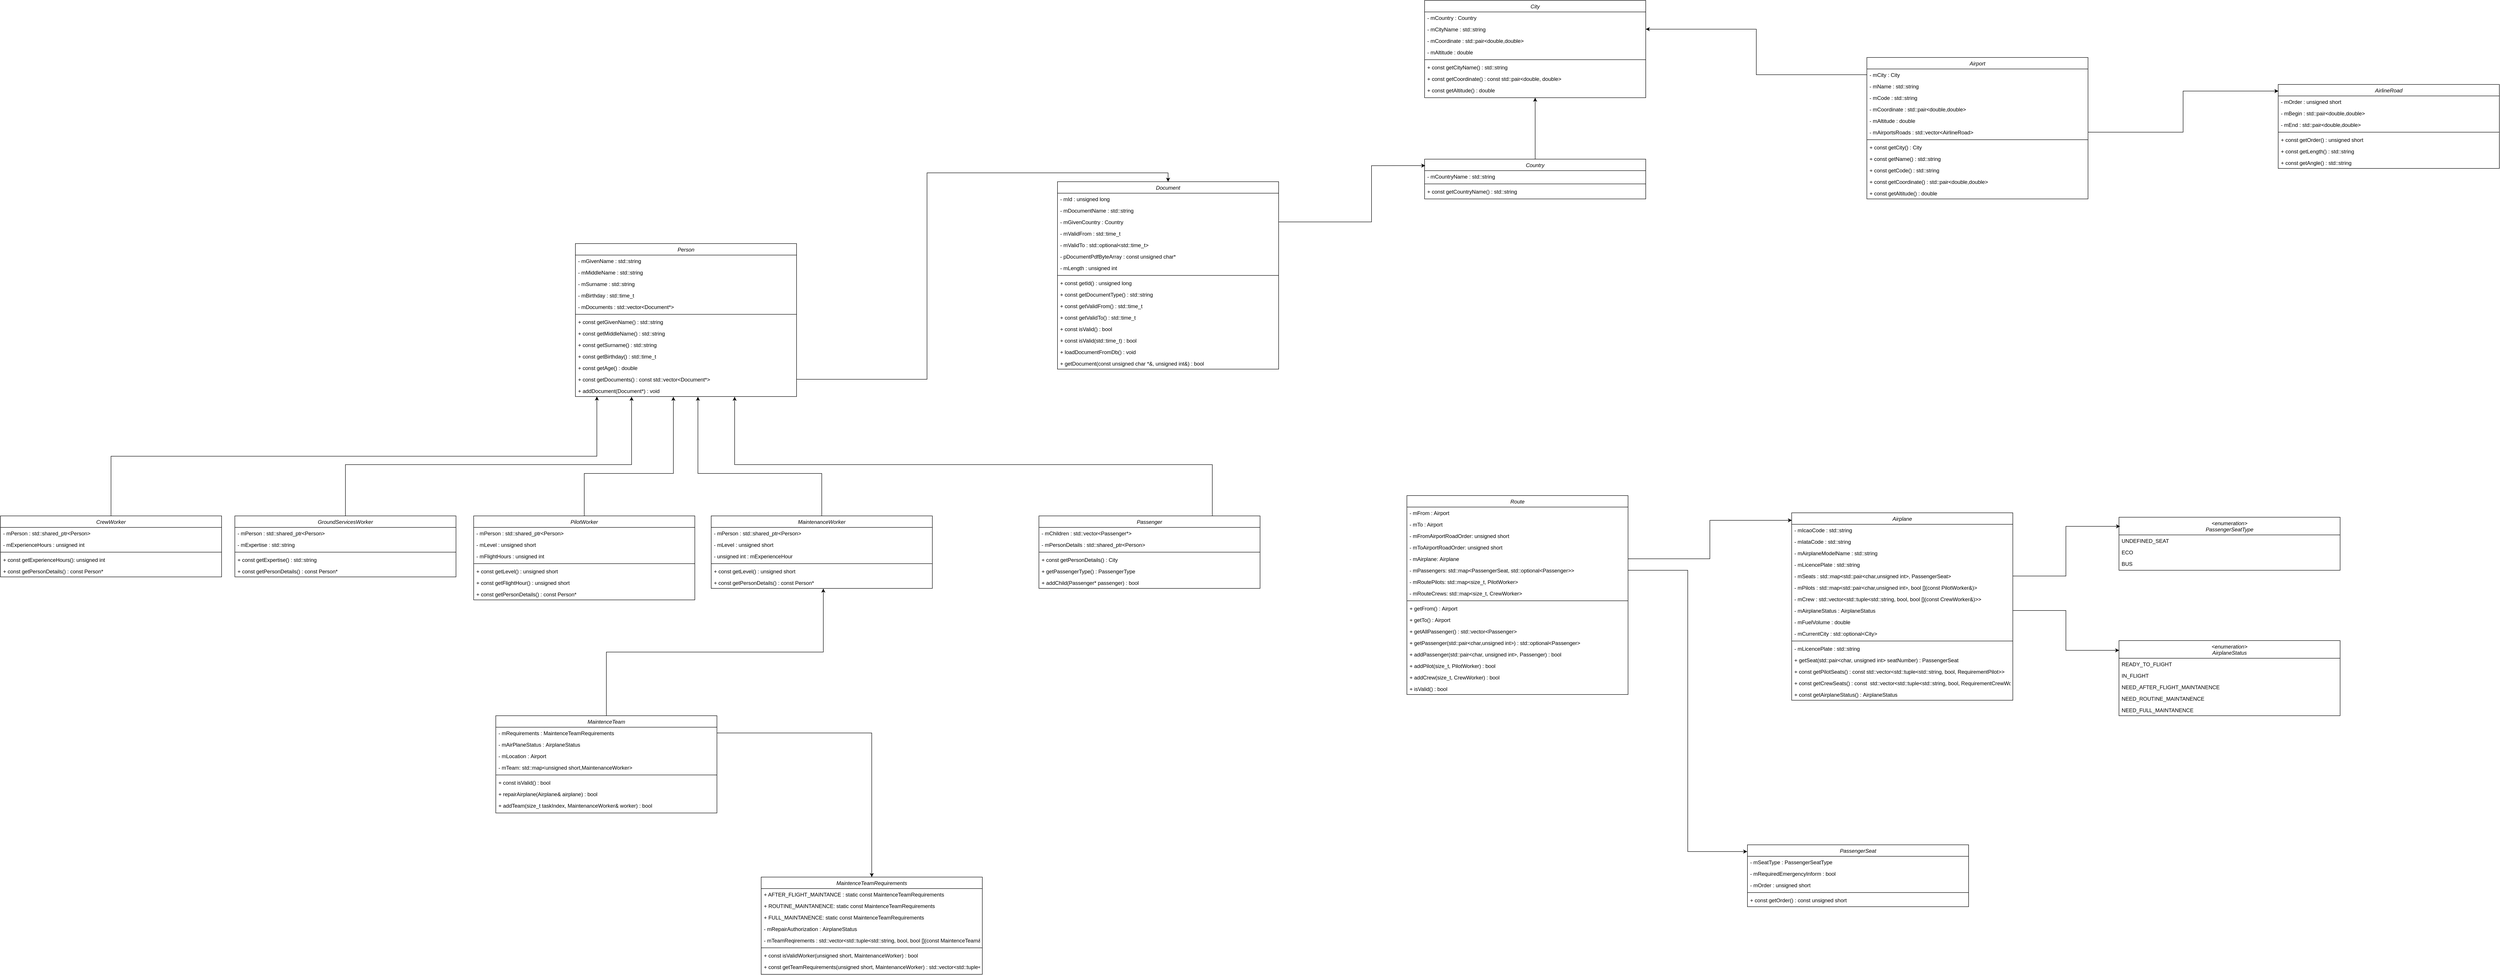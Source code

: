 <mxfile version="21.6.9" type="device">
  <diagram id="C5RBs43oDa-KdzZeNtuy" name="Page-1">
    <mxGraphModel dx="5436" dy="2538" grid="1" gridSize="10" guides="1" tooltips="1" connect="1" arrows="1" fold="1" page="1" pageScale="1" pageWidth="827" pageHeight="1169" math="0" shadow="0">
      <root>
        <mxCell id="WIyWlLk6GJQsqaUBKTNV-0" />
        <mxCell id="WIyWlLk6GJQsqaUBKTNV-1" parent="WIyWlLk6GJQsqaUBKTNV-0" />
        <mxCell id="Cyv1DPju3obVMaO8v18J-0" value="Airport" style="swimlane;fontStyle=2;align=center;verticalAlign=top;childLayout=stackLayout;horizontal=1;startSize=26;horizontalStack=0;resizeParent=1;resizeLast=0;collapsible=1;marginBottom=0;rounded=0;shadow=0;strokeWidth=1;" vertex="1" parent="WIyWlLk6GJQsqaUBKTNV-1">
          <mxGeometry x="3440" y="849" width="500" height="320" as="geometry">
            <mxRectangle x="270" y="700" width="160" height="26" as="alternateBounds" />
          </mxGeometry>
        </mxCell>
        <mxCell id="Cyv1DPju3obVMaO8v18J-1" value="- mCity : City" style="text;align=left;verticalAlign=top;spacingLeft=4;spacingRight=4;overflow=hidden;rotatable=0;points=[[0,0.5],[1,0.5]];portConstraint=eastwest;" vertex="1" parent="Cyv1DPju3obVMaO8v18J-0">
          <mxGeometry y="26" width="500" height="26" as="geometry" />
        </mxCell>
        <mxCell id="Cyv1DPju3obVMaO8v18J-2" value="- mName : std::string" style="text;align=left;verticalAlign=top;spacingLeft=4;spacingRight=4;overflow=hidden;rotatable=0;points=[[0,0.5],[1,0.5]];portConstraint=eastwest;rounded=0;shadow=0;html=0;" vertex="1" parent="Cyv1DPju3obVMaO8v18J-0">
          <mxGeometry y="52" width="500" height="26" as="geometry" />
        </mxCell>
        <mxCell id="Cyv1DPju3obVMaO8v18J-3" value="- mCode : std::string" style="text;align=left;verticalAlign=top;spacingLeft=4;spacingRight=4;overflow=hidden;rotatable=0;points=[[0,0.5],[1,0.5]];portConstraint=eastwest;rounded=0;shadow=0;html=0;" vertex="1" parent="Cyv1DPju3obVMaO8v18J-0">
          <mxGeometry y="78" width="500" height="26" as="geometry" />
        </mxCell>
        <mxCell id="Cyv1DPju3obVMaO8v18J-8" value="- mCoordinate : std::pair&lt;double,double&gt;" style="text;align=left;verticalAlign=top;spacingLeft=4;spacingRight=4;overflow=hidden;rotatable=0;points=[[0,0.5],[1,0.5]];portConstraint=eastwest;rounded=0;shadow=0;html=0;" vertex="1" parent="Cyv1DPju3obVMaO8v18J-0">
          <mxGeometry y="104" width="500" height="26" as="geometry" />
        </mxCell>
        <mxCell id="Cyv1DPju3obVMaO8v18J-9" value="- mAltitude : double" style="text;align=left;verticalAlign=top;spacingLeft=4;spacingRight=4;overflow=hidden;rotatable=0;points=[[0,0.5],[1,0.5]];portConstraint=eastwest;rounded=0;shadow=0;html=0;" vertex="1" parent="Cyv1DPju3obVMaO8v18J-0">
          <mxGeometry y="130" width="500" height="26" as="geometry" />
        </mxCell>
        <mxCell id="Cyv1DPju3obVMaO8v18J-10" value="- mAirportsRoads : std::vector&lt;AirlineRoad&gt;" style="text;align=left;verticalAlign=top;spacingLeft=4;spacingRight=4;overflow=hidden;rotatable=0;points=[[0,0.5],[1,0.5]];portConstraint=eastwest;rounded=0;shadow=0;html=0;" vertex="1" parent="Cyv1DPju3obVMaO8v18J-0">
          <mxGeometry y="156" width="500" height="26" as="geometry" />
        </mxCell>
        <mxCell id="Cyv1DPju3obVMaO8v18J-4" value="" style="line;html=1;strokeWidth=1;align=left;verticalAlign=middle;spacingTop=-1;spacingLeft=3;spacingRight=3;rotatable=0;labelPosition=right;points=[];portConstraint=eastwest;" vertex="1" parent="Cyv1DPju3obVMaO8v18J-0">
          <mxGeometry y="182" width="500" height="8" as="geometry" />
        </mxCell>
        <mxCell id="Cyv1DPju3obVMaO8v18J-5" value="+ const getCity() : City" style="text;align=left;verticalAlign=top;spacingLeft=4;spacingRight=4;overflow=hidden;rotatable=0;points=[[0,0.5],[1,0.5]];portConstraint=eastwest;" vertex="1" parent="Cyv1DPju3obVMaO8v18J-0">
          <mxGeometry y="190" width="500" height="26" as="geometry" />
        </mxCell>
        <mxCell id="Cyv1DPju3obVMaO8v18J-11" value="+ const getName() : std::string" style="text;align=left;verticalAlign=top;spacingLeft=4;spacingRight=4;overflow=hidden;rotatable=0;points=[[0,0.5],[1,0.5]];portConstraint=eastwest;" vertex="1" parent="Cyv1DPju3obVMaO8v18J-0">
          <mxGeometry y="216" width="500" height="26" as="geometry" />
        </mxCell>
        <mxCell id="Cyv1DPju3obVMaO8v18J-12" value="+ const getCode() : std::string" style="text;align=left;verticalAlign=top;spacingLeft=4;spacingRight=4;overflow=hidden;rotatable=0;points=[[0,0.5],[1,0.5]];portConstraint=eastwest;" vertex="1" parent="Cyv1DPju3obVMaO8v18J-0">
          <mxGeometry y="242" width="500" height="26" as="geometry" />
        </mxCell>
        <mxCell id="Cyv1DPju3obVMaO8v18J-13" value="+ const getCoordinate() : std::pair&lt;double,double&gt;" style="text;align=left;verticalAlign=top;spacingLeft=4;spacingRight=4;overflow=hidden;rotatable=0;points=[[0,0.5],[1,0.5]];portConstraint=eastwest;" vertex="1" parent="Cyv1DPju3obVMaO8v18J-0">
          <mxGeometry y="268" width="500" height="26" as="geometry" />
        </mxCell>
        <mxCell id="Cyv1DPju3obVMaO8v18J-14" value="+ const getAltitude() : double " style="text;align=left;verticalAlign=top;spacingLeft=4;spacingRight=4;overflow=hidden;rotatable=0;points=[[0,0.5],[1,0.5]];portConstraint=eastwest;" vertex="1" parent="Cyv1DPju3obVMaO8v18J-0">
          <mxGeometry y="294" width="500" height="26" as="geometry" />
        </mxCell>
        <mxCell id="Cyv1DPju3obVMaO8v18J-28" value="AirlineRoad" style="swimlane;fontStyle=2;align=center;verticalAlign=top;childLayout=stackLayout;horizontal=1;startSize=26;horizontalStack=0;resizeParent=1;resizeLast=0;collapsible=1;marginBottom=0;rounded=0;shadow=0;strokeWidth=1;" vertex="1" parent="WIyWlLk6GJQsqaUBKTNV-1">
          <mxGeometry x="4370" y="910" width="500" height="190" as="geometry">
            <mxRectangle x="270" y="700" width="160" height="26" as="alternateBounds" />
          </mxGeometry>
        </mxCell>
        <mxCell id="Cyv1DPju3obVMaO8v18J-29" value="- mOrder : unsigned short" style="text;align=left;verticalAlign=top;spacingLeft=4;spacingRight=4;overflow=hidden;rotatable=0;points=[[0,0.5],[1,0.5]];portConstraint=eastwest;" vertex="1" parent="Cyv1DPju3obVMaO8v18J-28">
          <mxGeometry y="26" width="500" height="26" as="geometry" />
        </mxCell>
        <mxCell id="Cyv1DPju3obVMaO8v18J-30" value="- mBegin : std::pair&lt;double,double&gt;" style="text;align=left;verticalAlign=top;spacingLeft=4;spacingRight=4;overflow=hidden;rotatable=0;points=[[0,0.5],[1,0.5]];portConstraint=eastwest;rounded=0;shadow=0;html=0;" vertex="1" parent="Cyv1DPju3obVMaO8v18J-28">
          <mxGeometry y="52" width="500" height="26" as="geometry" />
        </mxCell>
        <mxCell id="Cyv1DPju3obVMaO8v18J-31" value="- mEnd : std::pair&lt;double,double&gt;" style="text;align=left;verticalAlign=top;spacingLeft=4;spacingRight=4;overflow=hidden;rotatable=0;points=[[0,0.5],[1,0.5]];portConstraint=eastwest;rounded=0;shadow=0;html=0;" vertex="1" parent="Cyv1DPju3obVMaO8v18J-28">
          <mxGeometry y="78" width="500" height="26" as="geometry" />
        </mxCell>
        <mxCell id="Cyv1DPju3obVMaO8v18J-35" value="" style="line;html=1;strokeWidth=1;align=left;verticalAlign=middle;spacingTop=-1;spacingLeft=3;spacingRight=3;rotatable=0;labelPosition=right;points=[];portConstraint=eastwest;" vertex="1" parent="Cyv1DPju3obVMaO8v18J-28">
          <mxGeometry y="104" width="500" height="8" as="geometry" />
        </mxCell>
        <mxCell id="Cyv1DPju3obVMaO8v18J-36" value="+ const getOrder() : unsigned short" style="text;align=left;verticalAlign=top;spacingLeft=4;spacingRight=4;overflow=hidden;rotatable=0;points=[[0,0.5],[1,0.5]];portConstraint=eastwest;" vertex="1" parent="Cyv1DPju3obVMaO8v18J-28">
          <mxGeometry y="112" width="500" height="26" as="geometry" />
        </mxCell>
        <mxCell id="Cyv1DPju3obVMaO8v18J-37" value="+ const getLength() : std::string" style="text;align=left;verticalAlign=top;spacingLeft=4;spacingRight=4;overflow=hidden;rotatable=0;points=[[0,0.5],[1,0.5]];portConstraint=eastwest;" vertex="1" parent="Cyv1DPju3obVMaO8v18J-28">
          <mxGeometry y="138" width="500" height="26" as="geometry" />
        </mxCell>
        <mxCell id="Cyv1DPju3obVMaO8v18J-38" value="+ const getAngle() : std::string" style="text;align=left;verticalAlign=top;spacingLeft=4;spacingRight=4;overflow=hidden;rotatable=0;points=[[0,0.5],[1,0.5]];portConstraint=eastwest;" vertex="1" parent="Cyv1DPju3obVMaO8v18J-28">
          <mxGeometry y="164" width="500" height="26" as="geometry" />
        </mxCell>
        <mxCell id="Cyv1DPju3obVMaO8v18J-41" value="&lt;enumeration&gt;&#xa;AirplaneStatus" style="swimlane;fontStyle=2;align=center;verticalAlign=top;childLayout=stackLayout;horizontal=1;startSize=40;horizontalStack=0;resizeParent=1;resizeLast=0;collapsible=1;marginBottom=0;rounded=0;shadow=0;strokeWidth=1;" vertex="1" parent="WIyWlLk6GJQsqaUBKTNV-1">
          <mxGeometry x="4010" y="2168" width="500" height="170" as="geometry">
            <mxRectangle x="270" y="700" width="160" height="26" as="alternateBounds" />
          </mxGeometry>
        </mxCell>
        <mxCell id="Cyv1DPju3obVMaO8v18J-42" value="READY_TO_FLIGHT" style="text;align=left;verticalAlign=top;spacingLeft=4;spacingRight=4;overflow=hidden;rotatable=0;points=[[0,0.5],[1,0.5]];portConstraint=eastwest;" vertex="1" parent="Cyv1DPju3obVMaO8v18J-41">
          <mxGeometry y="40" width="500" height="26" as="geometry" />
        </mxCell>
        <mxCell id="Cyv1DPju3obVMaO8v18J-43" value="IN_FLIGHT" style="text;align=left;verticalAlign=top;spacingLeft=4;spacingRight=4;overflow=hidden;rotatable=0;points=[[0,0.5],[1,0.5]];portConstraint=eastwest;rounded=0;shadow=0;html=0;" vertex="1" parent="Cyv1DPju3obVMaO8v18J-41">
          <mxGeometry y="66" width="500" height="26" as="geometry" />
        </mxCell>
        <mxCell id="Cyv1DPju3obVMaO8v18J-44" value="NEED_AFTER_FLIGHT_MAINTANENCE" style="text;align=left;verticalAlign=top;spacingLeft=4;spacingRight=4;overflow=hidden;rotatable=0;points=[[0,0.5],[1,0.5]];portConstraint=eastwest;rounded=0;shadow=0;html=0;" vertex="1" parent="Cyv1DPju3obVMaO8v18J-41">
          <mxGeometry y="92" width="500" height="26" as="geometry" />
        </mxCell>
        <mxCell id="Cyv1DPju3obVMaO8v18J-50" value="NEED_ROUTINE_MAINTANENCE" style="text;align=left;verticalAlign=top;spacingLeft=4;spacingRight=4;overflow=hidden;rotatable=0;points=[[0,0.5],[1,0.5]];portConstraint=eastwest;rounded=0;shadow=0;html=0;" vertex="1" parent="Cyv1DPju3obVMaO8v18J-41">
          <mxGeometry y="118" width="500" height="26" as="geometry" />
        </mxCell>
        <mxCell id="Cyv1DPju3obVMaO8v18J-66" value="NEED_FULL_MAINTANENCE" style="text;align=left;verticalAlign=top;spacingLeft=4;spacingRight=4;overflow=hidden;rotatable=0;points=[[0,0.5],[1,0.5]];portConstraint=eastwest;rounded=0;shadow=0;html=0;" vertex="1" parent="Cyv1DPju3obVMaO8v18J-41">
          <mxGeometry y="144" width="500" height="26" as="geometry" />
        </mxCell>
        <mxCell id="Cyv1DPju3obVMaO8v18J-54" value="Airplane" style="swimlane;fontStyle=2;align=center;verticalAlign=top;childLayout=stackLayout;horizontal=1;startSize=26;horizontalStack=0;resizeParent=1;resizeLast=0;collapsible=1;marginBottom=0;rounded=0;shadow=0;strokeWidth=1;" vertex="1" parent="WIyWlLk6GJQsqaUBKTNV-1">
          <mxGeometry x="3270" y="1879" width="500" height="424" as="geometry">
            <mxRectangle x="270" y="700" width="160" height="26" as="alternateBounds" />
          </mxGeometry>
        </mxCell>
        <mxCell id="Cyv1DPju3obVMaO8v18J-55" value="- mIcaoCode : std::string" style="text;align=left;verticalAlign=top;spacingLeft=4;spacingRight=4;overflow=hidden;rotatable=0;points=[[0,0.5],[1,0.5]];portConstraint=eastwest;" vertex="1" parent="Cyv1DPju3obVMaO8v18J-54">
          <mxGeometry y="26" width="500" height="26" as="geometry" />
        </mxCell>
        <mxCell id="Cyv1DPju3obVMaO8v18J-56" value="- mIataCode : std::string" style="text;align=left;verticalAlign=top;spacingLeft=4;spacingRight=4;overflow=hidden;rotatable=0;points=[[0,0.5],[1,0.5]];portConstraint=eastwest;rounded=0;shadow=0;html=0;" vertex="1" parent="Cyv1DPju3obVMaO8v18J-54">
          <mxGeometry y="52" width="500" height="26" as="geometry" />
        </mxCell>
        <mxCell id="Cyv1DPju3obVMaO8v18J-57" value="- mAirplaneModelName : std::string" style="text;align=left;verticalAlign=top;spacingLeft=4;spacingRight=4;overflow=hidden;rotatable=0;points=[[0,0.5],[1,0.5]];portConstraint=eastwest;rounded=0;shadow=0;html=0;" vertex="1" parent="Cyv1DPju3obVMaO8v18J-54">
          <mxGeometry y="78" width="500" height="26" as="geometry" />
        </mxCell>
        <mxCell id="Cyv1DPju3obVMaO8v18J-58" value="- mLicencePlate : std::string" style="text;align=left;verticalAlign=top;spacingLeft=4;spacingRight=4;overflow=hidden;rotatable=0;points=[[0,0.5],[1,0.5]];portConstraint=eastwest;rounded=0;shadow=0;html=0;" vertex="1" parent="Cyv1DPju3obVMaO8v18J-54">
          <mxGeometry y="104" width="500" height="26" as="geometry" />
        </mxCell>
        <mxCell id="Cyv1DPju3obVMaO8v18J-59" value="- mSeats : std::map&lt;std::pair&lt;char,unsigned int&gt;, PassengerSeat&gt;" style="text;align=left;verticalAlign=top;spacingLeft=4;spacingRight=4;overflow=hidden;rotatable=0;points=[[0,0.5],[1,0.5]];portConstraint=eastwest;rounded=0;shadow=0;html=0;" vertex="1" parent="Cyv1DPju3obVMaO8v18J-54">
          <mxGeometry y="130" width="500" height="26" as="geometry" />
        </mxCell>
        <mxCell id="Cyv1DPju3obVMaO8v18J-60" value="- mPilots : std::map&lt;std::pair&lt;char,unsigned int&gt;, bool [](const PilotWorker&amp;)&gt;" style="text;align=left;verticalAlign=top;spacingLeft=4;spacingRight=4;overflow=hidden;rotatable=0;points=[[0,0.5],[1,0.5]];portConstraint=eastwest;rounded=0;shadow=0;html=0;" vertex="1" parent="Cyv1DPju3obVMaO8v18J-54">
          <mxGeometry y="156" width="500" height="26" as="geometry" />
        </mxCell>
        <mxCell id="Cyv1DPju3obVMaO8v18J-61" value="- mCrew : std::vector&lt;std::tuple&lt;std::string, bool, bool [](const CrewWorker&amp;)&gt;&gt;" style="text;align=left;verticalAlign=top;spacingLeft=4;spacingRight=4;overflow=hidden;rotatable=0;points=[[0,0.5],[1,0.5]];portConstraint=eastwest;rounded=0;shadow=0;html=0;" vertex="1" parent="Cyv1DPju3obVMaO8v18J-54">
          <mxGeometry y="182" width="500" height="26" as="geometry" />
        </mxCell>
        <mxCell id="Cyv1DPju3obVMaO8v18J-244" value="- mAirplaneStatus : AirplaneStatus" style="text;align=left;verticalAlign=top;spacingLeft=4;spacingRight=4;overflow=hidden;rotatable=0;points=[[0,0.5],[1,0.5]];portConstraint=eastwest;rounded=0;shadow=0;html=0;" vertex="1" parent="Cyv1DPju3obVMaO8v18J-54">
          <mxGeometry y="208" width="500" height="26" as="geometry" />
        </mxCell>
        <mxCell id="Cyv1DPju3obVMaO8v18J-245" value="- mFuelVolume : double" style="text;align=left;verticalAlign=top;spacingLeft=4;spacingRight=4;overflow=hidden;rotatable=0;points=[[0,0.5],[1,0.5]];portConstraint=eastwest;rounded=0;shadow=0;html=0;" vertex="1" parent="Cyv1DPju3obVMaO8v18J-54">
          <mxGeometry y="234" width="500" height="26" as="geometry" />
        </mxCell>
        <mxCell id="Cyv1DPju3obVMaO8v18J-246" value="- mCurrentCity : std::optional&lt;City&gt;" style="text;align=left;verticalAlign=top;spacingLeft=4;spacingRight=4;overflow=hidden;rotatable=0;points=[[0,0.5],[1,0.5]];portConstraint=eastwest;rounded=0;shadow=0;html=0;" vertex="1" parent="Cyv1DPju3obVMaO8v18J-54">
          <mxGeometry y="260" width="500" height="26" as="geometry" />
        </mxCell>
        <mxCell id="Cyv1DPju3obVMaO8v18J-62" value="" style="line;html=1;strokeWidth=1;align=left;verticalAlign=middle;spacingTop=-1;spacingLeft=3;spacingRight=3;rotatable=0;labelPosition=right;points=[];portConstraint=eastwest;" vertex="1" parent="Cyv1DPju3obVMaO8v18J-54">
          <mxGeometry y="286" width="500" height="8" as="geometry" />
        </mxCell>
        <mxCell id="Cyv1DPju3obVMaO8v18J-243" value="- mLicencePlate : std::string" style="text;align=left;verticalAlign=top;spacingLeft=4;spacingRight=4;overflow=hidden;rotatable=0;points=[[0,0.5],[1,0.5]];portConstraint=eastwest;rounded=0;shadow=0;html=0;" vertex="1" parent="Cyv1DPju3obVMaO8v18J-54">
          <mxGeometry y="294" width="500" height="26" as="geometry" />
        </mxCell>
        <mxCell id="Cyv1DPju3obVMaO8v18J-63" value="+ getSeat(std::pair&lt;char, unsigned int&gt; seatNumber) : PassengerSeat " style="text;align=left;verticalAlign=top;spacingLeft=4;spacingRight=4;overflow=hidden;rotatable=0;points=[[0,0.5],[1,0.5]];portConstraint=eastwest;" vertex="1" parent="Cyv1DPju3obVMaO8v18J-54">
          <mxGeometry y="320" width="500" height="26" as="geometry" />
        </mxCell>
        <mxCell id="Cyv1DPju3obVMaO8v18J-64" value="+ const getPilotSeats() : const std::vector&lt;std::tuple&lt;std::string, bool, RequirementPilot&gt;&gt;" style="text;align=left;verticalAlign=top;spacingLeft=4;spacingRight=4;overflow=hidden;rotatable=0;points=[[0,0.5],[1,0.5]];portConstraint=eastwest;" vertex="1" parent="Cyv1DPju3obVMaO8v18J-54">
          <mxGeometry y="346" width="500" height="26" as="geometry" />
        </mxCell>
        <mxCell id="Cyv1DPju3obVMaO8v18J-65" value="+ const getCrewSeats() : const  std::vector&lt;std::tuple&lt;std::string, bool, RequirementCrewWorker&gt;&gt;" style="text;align=left;verticalAlign=top;spacingLeft=4;spacingRight=4;overflow=hidden;rotatable=0;points=[[0,0.5],[1,0.5]];portConstraint=eastwest;" vertex="1" parent="Cyv1DPju3obVMaO8v18J-54">
          <mxGeometry y="372" width="500" height="26" as="geometry" />
        </mxCell>
        <mxCell id="Cyv1DPju3obVMaO8v18J-248" value="+ const getAirplaneStatus() : AirplaneStatus" style="text;align=left;verticalAlign=top;spacingLeft=4;spacingRight=4;overflow=hidden;rotatable=0;points=[[0,0.5],[1,0.5]];portConstraint=eastwest;rounded=0;shadow=0;html=0;" vertex="1" parent="Cyv1DPju3obVMaO8v18J-54">
          <mxGeometry y="398" width="500" height="26" as="geometry" />
        </mxCell>
        <mxCell id="Cyv1DPju3obVMaO8v18J-68" value="PassengerSeat" style="swimlane;fontStyle=2;align=center;verticalAlign=top;childLayout=stackLayout;horizontal=1;startSize=26;horizontalStack=0;resizeParent=1;resizeLast=0;collapsible=1;marginBottom=0;rounded=0;shadow=0;strokeWidth=1;" vertex="1" parent="WIyWlLk6GJQsqaUBKTNV-1">
          <mxGeometry x="3170" y="2630" width="500" height="140" as="geometry">
            <mxRectangle x="270" y="700" width="160" height="26" as="alternateBounds" />
          </mxGeometry>
        </mxCell>
        <mxCell id="Cyv1DPju3obVMaO8v18J-69" value="- mSeatType : PassengerSeatType" style="text;align=left;verticalAlign=top;spacingLeft=4;spacingRight=4;overflow=hidden;rotatable=0;points=[[0,0.5],[1,0.5]];portConstraint=eastwest;" vertex="1" parent="Cyv1DPju3obVMaO8v18J-68">
          <mxGeometry y="26" width="500" height="26" as="geometry" />
        </mxCell>
        <mxCell id="Cyv1DPju3obVMaO8v18J-70" value="- mRequiredEmergencyInform : bool" style="text;align=left;verticalAlign=top;spacingLeft=4;spacingRight=4;overflow=hidden;rotatable=0;points=[[0,0.5],[1,0.5]];portConstraint=eastwest;rounded=0;shadow=0;html=0;" vertex="1" parent="Cyv1DPju3obVMaO8v18J-68">
          <mxGeometry y="52" width="500" height="26" as="geometry" />
        </mxCell>
        <mxCell id="Cyv1DPju3obVMaO8v18J-71" value="- mOrder : unsigned short" style="text;align=left;verticalAlign=top;spacingLeft=4;spacingRight=4;overflow=hidden;rotatable=0;points=[[0,0.5],[1,0.5]];portConstraint=eastwest;rounded=0;shadow=0;html=0;" vertex="1" parent="Cyv1DPju3obVMaO8v18J-68">
          <mxGeometry y="78" width="500" height="26" as="geometry" />
        </mxCell>
        <mxCell id="Cyv1DPju3obVMaO8v18J-76" value="" style="line;html=1;strokeWidth=1;align=left;verticalAlign=middle;spacingTop=-1;spacingLeft=3;spacingRight=3;rotatable=0;labelPosition=right;points=[];portConstraint=eastwest;" vertex="1" parent="Cyv1DPju3obVMaO8v18J-68">
          <mxGeometry y="104" width="500" height="8" as="geometry" />
        </mxCell>
        <mxCell id="Cyv1DPju3obVMaO8v18J-77" value="+ const getOrder() : const unsigned short" style="text;align=left;verticalAlign=top;spacingLeft=4;spacingRight=4;overflow=hidden;rotatable=0;points=[[0,0.5],[1,0.5]];portConstraint=eastwest;" vertex="1" parent="Cyv1DPju3obVMaO8v18J-68">
          <mxGeometry y="112" width="500" height="26" as="geometry" />
        </mxCell>
        <mxCell id="Cyv1DPju3obVMaO8v18J-80" value="&lt;enumeration&gt;&#xa;PassengerSeatType" style="swimlane;fontStyle=2;align=center;verticalAlign=top;childLayout=stackLayout;horizontal=1;startSize=40;horizontalStack=0;resizeParent=1;resizeLast=0;collapsible=1;marginBottom=0;rounded=0;shadow=0;strokeWidth=1;" vertex="1" parent="WIyWlLk6GJQsqaUBKTNV-1">
          <mxGeometry x="4010" y="1889" width="500" height="120" as="geometry">
            <mxRectangle x="270" y="700" width="160" height="26" as="alternateBounds" />
          </mxGeometry>
        </mxCell>
        <mxCell id="Cyv1DPju3obVMaO8v18J-81" value="UNDEFINED_SEAT" style="text;align=left;verticalAlign=top;spacingLeft=4;spacingRight=4;overflow=hidden;rotatable=0;points=[[0,0.5],[1,0.5]];portConstraint=eastwest;" vertex="1" parent="Cyv1DPju3obVMaO8v18J-80">
          <mxGeometry y="40" width="500" height="26" as="geometry" />
        </mxCell>
        <mxCell id="Cyv1DPju3obVMaO8v18J-82" value="ECO" style="text;align=left;verticalAlign=top;spacingLeft=4;spacingRight=4;overflow=hidden;rotatable=0;points=[[0,0.5],[1,0.5]];portConstraint=eastwest;rounded=0;shadow=0;html=0;" vertex="1" parent="Cyv1DPju3obVMaO8v18J-80">
          <mxGeometry y="66" width="500" height="26" as="geometry" />
        </mxCell>
        <mxCell id="Cyv1DPju3obVMaO8v18J-83" value="BUS" style="text;align=left;verticalAlign=top;spacingLeft=4;spacingRight=4;overflow=hidden;rotatable=0;points=[[0,0.5],[1,0.5]];portConstraint=eastwest;rounded=0;shadow=0;html=0;" vertex="1" parent="Cyv1DPju3obVMaO8v18J-80">
          <mxGeometry y="92" width="500" height="26" as="geometry" />
        </mxCell>
        <mxCell id="Cyv1DPju3obVMaO8v18J-86" value="MaintenceTeamRequirements" style="swimlane;fontStyle=2;align=center;verticalAlign=top;childLayout=stackLayout;horizontal=1;startSize=26;horizontalStack=0;resizeParent=1;resizeLast=0;collapsible=1;marginBottom=0;rounded=0;shadow=0;strokeWidth=1;" vertex="1" parent="WIyWlLk6GJQsqaUBKTNV-1">
          <mxGeometry x="940" y="2703" width="500" height="220" as="geometry">
            <mxRectangle x="270" y="700" width="160" height="26" as="alternateBounds" />
          </mxGeometry>
        </mxCell>
        <mxCell id="Cyv1DPju3obVMaO8v18J-87" value="+ AFTER_FLIGHT_MAINTANCE : static const MaintenceTeamRequirements" style="text;align=left;verticalAlign=top;spacingLeft=4;spacingRight=4;overflow=hidden;rotatable=0;points=[[0,0.5],[1,0.5]];portConstraint=eastwest;" vertex="1" parent="Cyv1DPju3obVMaO8v18J-86">
          <mxGeometry y="26" width="500" height="26" as="geometry" />
        </mxCell>
        <mxCell id="Cyv1DPju3obVMaO8v18J-99" value="+ ROUTINE_MAINTANENCE: static const MaintenceTeamRequirements" style="text;align=left;verticalAlign=top;spacingLeft=4;spacingRight=4;overflow=hidden;rotatable=0;points=[[0,0.5],[1,0.5]];portConstraint=eastwest;" vertex="1" parent="Cyv1DPju3obVMaO8v18J-86">
          <mxGeometry y="52" width="500" height="26" as="geometry" />
        </mxCell>
        <mxCell id="Cyv1DPju3obVMaO8v18J-100" value="+ FULL_MAINTANENCE: static const MaintenceTeamRequirements" style="text;align=left;verticalAlign=top;spacingLeft=4;spacingRight=4;overflow=hidden;rotatable=0;points=[[0,0.5],[1,0.5]];portConstraint=eastwest;" vertex="1" parent="Cyv1DPju3obVMaO8v18J-86">
          <mxGeometry y="78" width="500" height="26" as="geometry" />
        </mxCell>
        <mxCell id="Cyv1DPju3obVMaO8v18J-98" value="- mRepairAuthorization : AirplaneStatus" style="text;align=left;verticalAlign=top;spacingLeft=4;spacingRight=4;overflow=hidden;rotatable=0;points=[[0,0.5],[1,0.5]];portConstraint=eastwest;" vertex="1" parent="Cyv1DPju3obVMaO8v18J-86">
          <mxGeometry y="104" width="500" height="26" as="geometry" />
        </mxCell>
        <mxCell id="Cyv1DPju3obVMaO8v18J-88" value="- mTeamReqirements : std::vector&lt;std::tuple&lt;std::string, bool, bool [](const MaintenceTeam&amp;)&gt;&gt;" style="text;align=left;verticalAlign=top;spacingLeft=4;spacingRight=4;overflow=hidden;rotatable=0;points=[[0,0.5],[1,0.5]];portConstraint=eastwest;rounded=0;shadow=0;html=0;" vertex="1" parent="Cyv1DPju3obVMaO8v18J-86">
          <mxGeometry y="130" width="500" height="26" as="geometry" />
        </mxCell>
        <mxCell id="Cyv1DPju3obVMaO8v18J-94" value="" style="line;html=1;strokeWidth=1;align=left;verticalAlign=middle;spacingTop=-1;spacingLeft=3;spacingRight=3;rotatable=0;labelPosition=right;points=[];portConstraint=eastwest;" vertex="1" parent="Cyv1DPju3obVMaO8v18J-86">
          <mxGeometry y="156" width="500" height="8" as="geometry" />
        </mxCell>
        <mxCell id="Cyv1DPju3obVMaO8v18J-95" value="+ const isValidWorker(unsigned short, MaintenanceWorker) : bool " style="text;align=left;verticalAlign=top;spacingLeft=4;spacingRight=4;overflow=hidden;rotatable=0;points=[[0,0.5],[1,0.5]];portConstraint=eastwest;" vertex="1" parent="Cyv1DPju3obVMaO8v18J-86">
          <mxGeometry y="164" width="500" height="26" as="geometry" />
        </mxCell>
        <mxCell id="Cyv1DPju3obVMaO8v18J-101" value="+ const getTeamRequirements(unsigned short, MaintenanceWorker) : std::vector&lt;std::tuple&lt;std::string, bool, RequirementTeam&gt;&gt;" style="text;align=left;verticalAlign=top;spacingLeft=4;spacingRight=4;overflow=hidden;rotatable=0;points=[[0,0.5],[1,0.5]];portConstraint=eastwest;" vertex="1" parent="Cyv1DPju3obVMaO8v18J-86">
          <mxGeometry y="190" width="500" height="26" as="geometry" />
        </mxCell>
        <mxCell id="Cyv1DPju3obVMaO8v18J-252" style="edgeStyle=orthogonalEdgeStyle;rounded=0;orthogonalLoop=1;jettySize=auto;html=1;entryX=0.507;entryY=1.016;entryDx=0;entryDy=0;entryPerimeter=0;" edge="1" parent="WIyWlLk6GJQsqaUBKTNV-1" source="Cyv1DPju3obVMaO8v18J-103" target="Cyv1DPju3obVMaO8v18J-169">
          <mxGeometry relative="1" as="geometry" />
        </mxCell>
        <mxCell id="Cyv1DPju3obVMaO8v18J-103" value="MaintenceTeam" style="swimlane;fontStyle=2;align=center;verticalAlign=top;childLayout=stackLayout;horizontal=1;startSize=26;horizontalStack=0;resizeParent=1;resizeLast=0;collapsible=1;marginBottom=0;rounded=0;shadow=0;strokeWidth=1;" vertex="1" parent="WIyWlLk6GJQsqaUBKTNV-1">
          <mxGeometry x="340" y="2338" width="500" height="220" as="geometry">
            <mxRectangle x="270" y="700" width="160" height="26" as="alternateBounds" />
          </mxGeometry>
        </mxCell>
        <mxCell id="Cyv1DPju3obVMaO8v18J-107" value="- mRequirements : MaintenceTeamRequirements" style="text;align=left;verticalAlign=top;spacingLeft=4;spacingRight=4;overflow=hidden;rotatable=0;points=[[0,0.5],[1,0.5]];portConstraint=eastwest;" vertex="1" parent="Cyv1DPju3obVMaO8v18J-103">
          <mxGeometry y="26" width="500" height="26" as="geometry" />
        </mxCell>
        <mxCell id="Cyv1DPju3obVMaO8v18J-112" value="- mAirPlaneStatus : AirplaneStatus" style="text;align=left;verticalAlign=top;spacingLeft=4;spacingRight=4;overflow=hidden;rotatable=0;points=[[0,0.5],[1,0.5]];portConstraint=eastwest;" vertex="1" parent="Cyv1DPju3obVMaO8v18J-103">
          <mxGeometry y="52" width="500" height="26" as="geometry" />
        </mxCell>
        <mxCell id="Cyv1DPju3obVMaO8v18J-113" value="- mLocation : Airport" style="text;align=left;verticalAlign=top;spacingLeft=4;spacingRight=4;overflow=hidden;rotatable=0;points=[[0,0.5],[1,0.5]];portConstraint=eastwest;" vertex="1" parent="Cyv1DPju3obVMaO8v18J-103">
          <mxGeometry y="78" width="500" height="26" as="geometry" />
        </mxCell>
        <mxCell id="Cyv1DPju3obVMaO8v18J-114" value="- mTeam: std::map&lt;unsigned short,MaintenanceWorker&gt;" style="text;align=left;verticalAlign=top;spacingLeft=4;spacingRight=4;overflow=hidden;rotatable=0;points=[[0,0.5],[1,0.5]];portConstraint=eastwest;" vertex="1" parent="Cyv1DPju3obVMaO8v18J-103">
          <mxGeometry y="104" width="500" height="26" as="geometry" />
        </mxCell>
        <mxCell id="Cyv1DPju3obVMaO8v18J-109" value="" style="line;html=1;strokeWidth=1;align=left;verticalAlign=middle;spacingTop=-1;spacingLeft=3;spacingRight=3;rotatable=0;labelPosition=right;points=[];portConstraint=eastwest;" vertex="1" parent="Cyv1DPju3obVMaO8v18J-103">
          <mxGeometry y="130" width="500" height="8" as="geometry" />
        </mxCell>
        <mxCell id="Cyv1DPju3obVMaO8v18J-110" value="+ const isValid() : bool" style="text;align=left;verticalAlign=top;spacingLeft=4;spacingRight=4;overflow=hidden;rotatable=0;points=[[0,0.5],[1,0.5]];portConstraint=eastwest;" vertex="1" parent="Cyv1DPju3obVMaO8v18J-103">
          <mxGeometry y="138" width="500" height="26" as="geometry" />
        </mxCell>
        <mxCell id="Cyv1DPju3obVMaO8v18J-115" value="+ repairAirplane(Airplane&amp; airplane) : bool" style="text;align=left;verticalAlign=top;spacingLeft=4;spacingRight=4;overflow=hidden;rotatable=0;points=[[0,0.5],[1,0.5]];portConstraint=eastwest;" vertex="1" parent="Cyv1DPju3obVMaO8v18J-103">
          <mxGeometry y="164" width="500" height="26" as="geometry" />
        </mxCell>
        <mxCell id="Cyv1DPju3obVMaO8v18J-116" value="+ addTeam(size_t taskIndex, MaintenanceWorker&amp; worker) : bool" style="text;align=left;verticalAlign=top;spacingLeft=4;spacingRight=4;overflow=hidden;rotatable=0;points=[[0,0.5],[1,0.5]];portConstraint=eastwest;" vertex="1" parent="Cyv1DPju3obVMaO8v18J-103">
          <mxGeometry y="190" width="500" height="26" as="geometry" />
        </mxCell>
        <mxCell id="Cyv1DPju3obVMaO8v18J-117" value="Route" style="swimlane;fontStyle=2;align=center;verticalAlign=top;childLayout=stackLayout;horizontal=1;startSize=26;horizontalStack=0;resizeParent=1;resizeLast=0;collapsible=1;marginBottom=0;rounded=0;shadow=0;strokeWidth=1;" vertex="1" parent="WIyWlLk6GJQsqaUBKTNV-1">
          <mxGeometry x="2400" y="1840" width="500" height="450" as="geometry">
            <mxRectangle x="270" y="700" width="160" height="26" as="alternateBounds" />
          </mxGeometry>
        </mxCell>
        <mxCell id="Cyv1DPju3obVMaO8v18J-118" value="- mFrom : Airport " style="text;align=left;verticalAlign=top;spacingLeft=4;spacingRight=4;overflow=hidden;rotatable=0;points=[[0,0.5],[1,0.5]];portConstraint=eastwest;" vertex="1" parent="Cyv1DPju3obVMaO8v18J-117">
          <mxGeometry y="26" width="500" height="26" as="geometry" />
        </mxCell>
        <mxCell id="Cyv1DPju3obVMaO8v18J-119" value="- mTo : Airport" style="text;align=left;verticalAlign=top;spacingLeft=4;spacingRight=4;overflow=hidden;rotatable=0;points=[[0,0.5],[1,0.5]];portConstraint=eastwest;rounded=0;shadow=0;html=0;" vertex="1" parent="Cyv1DPju3obVMaO8v18J-117">
          <mxGeometry y="52" width="500" height="26" as="geometry" />
        </mxCell>
        <mxCell id="Cyv1DPju3obVMaO8v18J-120" value="- mFromAirportRoadOrder: unsigned short" style="text;align=left;verticalAlign=top;spacingLeft=4;spacingRight=4;overflow=hidden;rotatable=0;points=[[0,0.5],[1,0.5]];portConstraint=eastwest;rounded=0;shadow=0;html=0;" vertex="1" parent="Cyv1DPju3obVMaO8v18J-117">
          <mxGeometry y="78" width="500" height="26" as="geometry" />
        </mxCell>
        <mxCell id="Cyv1DPju3obVMaO8v18J-121" value="- mToAirportRoadOrder: unsigned short " style="text;align=left;verticalAlign=top;spacingLeft=4;spacingRight=4;overflow=hidden;rotatable=0;points=[[0,0.5],[1,0.5]];portConstraint=eastwest;rounded=0;shadow=0;html=0;" vertex="1" parent="Cyv1DPju3obVMaO8v18J-117">
          <mxGeometry y="104" width="500" height="26" as="geometry" />
        </mxCell>
        <mxCell id="Cyv1DPju3obVMaO8v18J-122" value="- mAirplane: Airplane" style="text;align=left;verticalAlign=top;spacingLeft=4;spacingRight=4;overflow=hidden;rotatable=0;points=[[0,0.5],[1,0.5]];portConstraint=eastwest;rounded=0;shadow=0;html=0;" vertex="1" parent="Cyv1DPju3obVMaO8v18J-117">
          <mxGeometry y="130" width="500" height="26" as="geometry" />
        </mxCell>
        <mxCell id="Cyv1DPju3obVMaO8v18J-123" value="- mPassengers: std::map&lt;PassengerSeat, std::optional&lt;Passenger&gt;&gt;" style="text;align=left;verticalAlign=top;spacingLeft=4;spacingRight=4;overflow=hidden;rotatable=0;points=[[0,0.5],[1,0.5]];portConstraint=eastwest;rounded=0;shadow=0;html=0;" vertex="1" parent="Cyv1DPju3obVMaO8v18J-117">
          <mxGeometry y="156" width="500" height="26" as="geometry" />
        </mxCell>
        <mxCell id="Cyv1DPju3obVMaO8v18J-124" value="- mRoutePilots: std::map&lt;size_t, PilotWorker&gt;" style="text;align=left;verticalAlign=top;spacingLeft=4;spacingRight=4;overflow=hidden;rotatable=0;points=[[0,0.5],[1,0.5]];portConstraint=eastwest;rounded=0;shadow=0;html=0;" vertex="1" parent="Cyv1DPju3obVMaO8v18J-117">
          <mxGeometry y="182" width="500" height="26" as="geometry" />
        </mxCell>
        <mxCell id="Cyv1DPju3obVMaO8v18J-130" value="- mRouteCrews: std::map&lt;size_t, CrewWorker&gt;" style="text;align=left;verticalAlign=top;spacingLeft=4;spacingRight=4;overflow=hidden;rotatable=0;points=[[0,0.5],[1,0.5]];portConstraint=eastwest;rounded=0;shadow=0;html=0;" vertex="1" parent="Cyv1DPju3obVMaO8v18J-117">
          <mxGeometry y="208" width="500" height="26" as="geometry" />
        </mxCell>
        <mxCell id="Cyv1DPju3obVMaO8v18J-125" value="" style="line;html=1;strokeWidth=1;align=left;verticalAlign=middle;spacingTop=-1;spacingLeft=3;spacingRight=3;rotatable=0;labelPosition=right;points=[];portConstraint=eastwest;" vertex="1" parent="Cyv1DPju3obVMaO8v18J-117">
          <mxGeometry y="234" width="500" height="8" as="geometry" />
        </mxCell>
        <mxCell id="Cyv1DPju3obVMaO8v18J-132" value="+ getFrom() : Airport" style="text;align=left;verticalAlign=top;spacingLeft=4;spacingRight=4;overflow=hidden;rotatable=0;points=[[0,0.5],[1,0.5]];portConstraint=eastwest;" vertex="1" parent="Cyv1DPju3obVMaO8v18J-117">
          <mxGeometry y="242" width="500" height="26" as="geometry" />
        </mxCell>
        <mxCell id="Cyv1DPju3obVMaO8v18J-131" value="+ getTo() : Airport" style="text;align=left;verticalAlign=top;spacingLeft=4;spacingRight=4;overflow=hidden;rotatable=0;points=[[0,0.5],[1,0.5]];portConstraint=eastwest;" vertex="1" parent="Cyv1DPju3obVMaO8v18J-117">
          <mxGeometry y="268" width="500" height="26" as="geometry" />
        </mxCell>
        <mxCell id="Cyv1DPju3obVMaO8v18J-126" value="+ getAllPassenger() : std::vector&lt;Passenger&gt;" style="text;align=left;verticalAlign=top;spacingLeft=4;spacingRight=4;overflow=hidden;rotatable=0;points=[[0,0.5],[1,0.5]];portConstraint=eastwest;" vertex="1" parent="Cyv1DPju3obVMaO8v18J-117">
          <mxGeometry y="294" width="500" height="26" as="geometry" />
        </mxCell>
        <mxCell id="Cyv1DPju3obVMaO8v18J-127" value="+ getPassenger(std::pair&lt;char,unsigned int&gt;) : std::optional&lt;Passenger&gt;" style="text;align=left;verticalAlign=top;spacingLeft=4;spacingRight=4;overflow=hidden;rotatable=0;points=[[0,0.5],[1,0.5]];portConstraint=eastwest;" vertex="1" parent="Cyv1DPju3obVMaO8v18J-117">
          <mxGeometry y="320" width="500" height="26" as="geometry" />
        </mxCell>
        <mxCell id="Cyv1DPju3obVMaO8v18J-128" value="+ addPassenger(std::pair&lt;char, unsigned int&gt;, Passenger) : bool" style="text;align=left;verticalAlign=top;spacingLeft=4;spacingRight=4;overflow=hidden;rotatable=0;points=[[0,0.5],[1,0.5]];portConstraint=eastwest;" vertex="1" parent="Cyv1DPju3obVMaO8v18J-117">
          <mxGeometry y="346" width="500" height="26" as="geometry" />
        </mxCell>
        <mxCell id="Cyv1DPju3obVMaO8v18J-133" value="+ addPilot(size_t, PilotWorker) : bool" style="text;align=left;verticalAlign=top;spacingLeft=4;spacingRight=4;overflow=hidden;rotatable=0;points=[[0,0.5],[1,0.5]];portConstraint=eastwest;" vertex="1" parent="Cyv1DPju3obVMaO8v18J-117">
          <mxGeometry y="372" width="500" height="26" as="geometry" />
        </mxCell>
        <mxCell id="Cyv1DPju3obVMaO8v18J-134" value="+ addCrew(size_t, CrewWorker) : bool" style="text;align=left;verticalAlign=top;spacingLeft=4;spacingRight=4;overflow=hidden;rotatable=0;points=[[0,0.5],[1,0.5]];portConstraint=eastwest;" vertex="1" parent="Cyv1DPju3obVMaO8v18J-117">
          <mxGeometry y="398" width="500" height="26" as="geometry" />
        </mxCell>
        <mxCell id="Cyv1DPju3obVMaO8v18J-135" value="+ isValid() : bool" style="text;align=left;verticalAlign=top;spacingLeft=4;spacingRight=4;overflow=hidden;rotatable=0;points=[[0,0.5],[1,0.5]];portConstraint=eastwest;" vertex="1" parent="Cyv1DPju3obVMaO8v18J-117">
          <mxGeometry y="424" width="500" height="26" as="geometry" />
        </mxCell>
        <mxCell id="Cyv1DPju3obVMaO8v18J-236" style="edgeStyle=orthogonalEdgeStyle;rounded=0;orthogonalLoop=1;jettySize=auto;html=1;entryX=0.72;entryY=1.021;entryDx=0;entryDy=0;entryPerimeter=0;" edge="1" parent="WIyWlLk6GJQsqaUBKTNV-1" source="Cyv1DPju3obVMaO8v18J-136" target="Cyv1DPju3obVMaO8v18J-193">
          <mxGeometry relative="1" as="geometry">
            <Array as="points">
              <mxPoint x="1960" y="1770" />
              <mxPoint x="880" y="1770" />
            </Array>
          </mxGeometry>
        </mxCell>
        <mxCell id="Cyv1DPju3obVMaO8v18J-136" value="Passenger" style="swimlane;fontStyle=2;align=center;verticalAlign=top;childLayout=stackLayout;horizontal=1;startSize=26;horizontalStack=0;resizeParent=1;resizeLast=0;collapsible=1;marginBottom=0;rounded=0;shadow=0;strokeWidth=1;" vertex="1" parent="WIyWlLk6GJQsqaUBKTNV-1">
          <mxGeometry x="1568" y="1886" width="500" height="164" as="geometry">
            <mxRectangle x="270" y="700" width="160" height="26" as="alternateBounds" />
          </mxGeometry>
        </mxCell>
        <mxCell id="Cyv1DPju3obVMaO8v18J-137" value="- mChildren : std::vector&lt;Passenger*&gt;" style="text;align=left;verticalAlign=top;spacingLeft=4;spacingRight=4;overflow=hidden;rotatable=0;points=[[0,0.5],[1,0.5]];portConstraint=eastwest;" vertex="1" parent="Cyv1DPju3obVMaO8v18J-136">
          <mxGeometry y="26" width="500" height="26" as="geometry" />
        </mxCell>
        <mxCell id="Cyv1DPju3obVMaO8v18J-138" value="- mPersonDetails : std::shared_ptr&lt;Person&gt;" style="text;align=left;verticalAlign=top;spacingLeft=4;spacingRight=4;overflow=hidden;rotatable=0;points=[[0,0.5],[1,0.5]];portConstraint=eastwest;rounded=0;shadow=0;html=0;" vertex="1" parent="Cyv1DPju3obVMaO8v18J-136">
          <mxGeometry y="52" width="500" height="26" as="geometry" />
        </mxCell>
        <mxCell id="Cyv1DPju3obVMaO8v18J-143" value="" style="line;html=1;strokeWidth=1;align=left;verticalAlign=middle;spacingTop=-1;spacingLeft=3;spacingRight=3;rotatable=0;labelPosition=right;points=[];portConstraint=eastwest;" vertex="1" parent="Cyv1DPju3obVMaO8v18J-136">
          <mxGeometry y="78" width="500" height="8" as="geometry" />
        </mxCell>
        <mxCell id="Cyv1DPju3obVMaO8v18J-144" value="+ const getPersonDetails() : City" style="text;align=left;verticalAlign=top;spacingLeft=4;spacingRight=4;overflow=hidden;rotatable=0;points=[[0,0.5],[1,0.5]];portConstraint=eastwest;" vertex="1" parent="Cyv1DPju3obVMaO8v18J-136">
          <mxGeometry y="86" width="500" height="26" as="geometry" />
        </mxCell>
        <mxCell id="Cyv1DPju3obVMaO8v18J-145" value="+ getPassengerType() : PassengerType" style="text;align=left;verticalAlign=top;spacingLeft=4;spacingRight=4;overflow=hidden;rotatable=0;points=[[0,0.5],[1,0.5]];portConstraint=eastwest;" vertex="1" parent="Cyv1DPju3obVMaO8v18J-136">
          <mxGeometry y="112" width="500" height="26" as="geometry" />
        </mxCell>
        <mxCell id="Cyv1DPju3obVMaO8v18J-146" value="+ addChild(Passenger* passenger) : bool" style="text;align=left;verticalAlign=top;spacingLeft=4;spacingRight=4;overflow=hidden;rotatable=0;points=[[0,0.5],[1,0.5]];portConstraint=eastwest;" vertex="1" parent="Cyv1DPju3obVMaO8v18J-136">
          <mxGeometry y="138" width="500" height="26" as="geometry" />
        </mxCell>
        <mxCell id="Cyv1DPju3obVMaO8v18J-232" style="edgeStyle=orthogonalEdgeStyle;rounded=0;orthogonalLoop=1;jettySize=auto;html=1;entryX=0.097;entryY=0.999;entryDx=0;entryDy=0;entryPerimeter=0;" edge="1" parent="WIyWlLk6GJQsqaUBKTNV-1" source="Cyv1DPju3obVMaO8v18J-149" target="Cyv1DPju3obVMaO8v18J-193">
          <mxGeometry relative="1" as="geometry" />
        </mxCell>
        <mxCell id="Cyv1DPju3obVMaO8v18J-149" value="CrewWorker" style="swimlane;fontStyle=2;align=center;verticalAlign=top;childLayout=stackLayout;horizontal=1;startSize=26;horizontalStack=0;resizeParent=1;resizeLast=0;collapsible=1;marginBottom=0;rounded=0;shadow=0;strokeWidth=1;" vertex="1" parent="WIyWlLk6GJQsqaUBKTNV-1">
          <mxGeometry x="-780" y="1886" width="500" height="138" as="geometry">
            <mxRectangle x="270" y="700" width="160" height="26" as="alternateBounds" />
          </mxGeometry>
        </mxCell>
        <mxCell id="Cyv1DPju3obVMaO8v18J-150" value="- mPerson : std::shared_ptr&lt;Person&gt;" style="text;align=left;verticalAlign=top;spacingLeft=4;spacingRight=4;overflow=hidden;rotatable=0;points=[[0,0.5],[1,0.5]];portConstraint=eastwest;" vertex="1" parent="Cyv1DPju3obVMaO8v18J-149">
          <mxGeometry y="26" width="500" height="26" as="geometry" />
        </mxCell>
        <mxCell id="Cyv1DPju3obVMaO8v18J-156" value="- mExperienceHours : unsigned int" style="text;align=left;verticalAlign=top;spacingLeft=4;spacingRight=4;overflow=hidden;rotatable=0;points=[[0,0.5],[1,0.5]];portConstraint=eastwest;" vertex="1" parent="Cyv1DPju3obVMaO8v18J-149">
          <mxGeometry y="52" width="500" height="26" as="geometry" />
        </mxCell>
        <mxCell id="Cyv1DPju3obVMaO8v18J-152" value="" style="line;html=1;strokeWidth=1;align=left;verticalAlign=middle;spacingTop=-1;spacingLeft=3;spacingRight=3;rotatable=0;labelPosition=right;points=[];portConstraint=eastwest;" vertex="1" parent="Cyv1DPju3obVMaO8v18J-149">
          <mxGeometry y="78" width="500" height="8" as="geometry" />
        </mxCell>
        <mxCell id="Cyv1DPju3obVMaO8v18J-157" value="+ const getExperienceHours(): unsigned int" style="text;align=left;verticalAlign=top;spacingLeft=4;spacingRight=4;overflow=hidden;rotatable=0;points=[[0,0.5],[1,0.5]];portConstraint=eastwest;" vertex="1" parent="Cyv1DPju3obVMaO8v18J-149">
          <mxGeometry y="86" width="500" height="26" as="geometry" />
        </mxCell>
        <mxCell id="Cyv1DPju3obVMaO8v18J-171" value="+ const getPersonDetails() : const Person*" style="text;align=left;verticalAlign=top;spacingLeft=4;spacingRight=4;overflow=hidden;rotatable=0;points=[[0,0.5],[1,0.5]];portConstraint=eastwest;" vertex="1" parent="Cyv1DPju3obVMaO8v18J-149">
          <mxGeometry y="112" width="500" height="26" as="geometry" />
        </mxCell>
        <mxCell id="Cyv1DPju3obVMaO8v18J-233" style="edgeStyle=orthogonalEdgeStyle;rounded=0;orthogonalLoop=1;jettySize=auto;html=1;entryX=0.254;entryY=1.021;entryDx=0;entryDy=0;entryPerimeter=0;" edge="1" parent="WIyWlLk6GJQsqaUBKTNV-1" source="Cyv1DPju3obVMaO8v18J-158" target="Cyv1DPju3obVMaO8v18J-193">
          <mxGeometry relative="1" as="geometry">
            <Array as="points">
              <mxPoint y="1770" />
              <mxPoint x="647" y="1770" />
            </Array>
          </mxGeometry>
        </mxCell>
        <mxCell id="Cyv1DPju3obVMaO8v18J-158" value="GroundServicesWorker" style="swimlane;fontStyle=2;align=center;verticalAlign=top;childLayout=stackLayout;horizontal=1;startSize=26;horizontalStack=0;resizeParent=1;resizeLast=0;collapsible=1;marginBottom=0;rounded=0;shadow=0;strokeWidth=1;" vertex="1" parent="WIyWlLk6GJQsqaUBKTNV-1">
          <mxGeometry x="-250" y="1886" width="500" height="138" as="geometry">
            <mxRectangle x="270" y="700" width="160" height="26" as="alternateBounds" />
          </mxGeometry>
        </mxCell>
        <mxCell id="Cyv1DPju3obVMaO8v18J-159" value="- mPerson : std::shared_ptr&lt;Person&gt;" style="text;align=left;verticalAlign=top;spacingLeft=4;spacingRight=4;overflow=hidden;rotatable=0;points=[[0,0.5],[1,0.5]];portConstraint=eastwest;" vertex="1" parent="Cyv1DPju3obVMaO8v18J-158">
          <mxGeometry y="26" width="500" height="26" as="geometry" />
        </mxCell>
        <mxCell id="Cyv1DPju3obVMaO8v18J-160" value="- mExpertise : std::string" style="text;align=left;verticalAlign=top;spacingLeft=4;spacingRight=4;overflow=hidden;rotatable=0;points=[[0,0.5],[1,0.5]];portConstraint=eastwest;" vertex="1" parent="Cyv1DPju3obVMaO8v18J-158">
          <mxGeometry y="52" width="500" height="26" as="geometry" />
        </mxCell>
        <mxCell id="Cyv1DPju3obVMaO8v18J-161" value="" style="line;html=1;strokeWidth=1;align=left;verticalAlign=middle;spacingTop=-1;spacingLeft=3;spacingRight=3;rotatable=0;labelPosition=right;points=[];portConstraint=eastwest;" vertex="1" parent="Cyv1DPju3obVMaO8v18J-158">
          <mxGeometry y="78" width="500" height="8" as="geometry" />
        </mxCell>
        <mxCell id="Cyv1DPju3obVMaO8v18J-162" value="+ const getExpertise() : std::string" style="text;align=left;verticalAlign=top;spacingLeft=4;spacingRight=4;overflow=hidden;rotatable=0;points=[[0,0.5],[1,0.5]];portConstraint=eastwest;" vertex="1" parent="Cyv1DPju3obVMaO8v18J-158">
          <mxGeometry y="86" width="500" height="26" as="geometry" />
        </mxCell>
        <mxCell id="Cyv1DPju3obVMaO8v18J-170" value="+ const getPersonDetails() : const Person*" style="text;align=left;verticalAlign=top;spacingLeft=4;spacingRight=4;overflow=hidden;rotatable=0;points=[[0,0.5],[1,0.5]];portConstraint=eastwest;" vertex="1" parent="Cyv1DPju3obVMaO8v18J-158">
          <mxGeometry y="112" width="500" height="26" as="geometry" />
        </mxCell>
        <mxCell id="Cyv1DPju3obVMaO8v18J-235" style="edgeStyle=orthogonalEdgeStyle;rounded=0;orthogonalLoop=1;jettySize=auto;html=1;entryX=0.554;entryY=1.021;entryDx=0;entryDy=0;entryPerimeter=0;" edge="1" parent="WIyWlLk6GJQsqaUBKTNV-1" source="Cyv1DPju3obVMaO8v18J-163" target="Cyv1DPju3obVMaO8v18J-193">
          <mxGeometry relative="1" as="geometry">
            <Array as="points">
              <mxPoint x="1077" y="1790" />
              <mxPoint x="797" y="1790" />
            </Array>
          </mxGeometry>
        </mxCell>
        <mxCell id="Cyv1DPju3obVMaO8v18J-163" value="MaintenanceWorker" style="swimlane;fontStyle=2;align=center;verticalAlign=top;childLayout=stackLayout;horizontal=1;startSize=26;horizontalStack=0;resizeParent=1;resizeLast=0;collapsible=1;marginBottom=0;rounded=0;shadow=0;strokeWidth=1;" vertex="1" parent="WIyWlLk6GJQsqaUBKTNV-1">
          <mxGeometry x="827" y="1886" width="500" height="164" as="geometry">
            <mxRectangle x="270" y="700" width="160" height="26" as="alternateBounds" />
          </mxGeometry>
        </mxCell>
        <mxCell id="Cyv1DPju3obVMaO8v18J-164" value="- mPerson : std::shared_ptr&lt;Person&gt;" style="text;align=left;verticalAlign=top;spacingLeft=4;spacingRight=4;overflow=hidden;rotatable=0;points=[[0,0.5],[1,0.5]];portConstraint=eastwest;" vertex="1" parent="Cyv1DPju3obVMaO8v18J-163">
          <mxGeometry y="26" width="500" height="26" as="geometry" />
        </mxCell>
        <mxCell id="Cyv1DPju3obVMaO8v18J-165" value="- mLevel : unsigned short" style="text;align=left;verticalAlign=top;spacingLeft=4;spacingRight=4;overflow=hidden;rotatable=0;points=[[0,0.5],[1,0.5]];portConstraint=eastwest;" vertex="1" parent="Cyv1DPju3obVMaO8v18J-163">
          <mxGeometry y="52" width="500" height="26" as="geometry" />
        </mxCell>
        <mxCell id="Cyv1DPju3obVMaO8v18J-168" value="- unsigned int : mExperienceHour" style="text;align=left;verticalAlign=top;spacingLeft=4;spacingRight=4;overflow=hidden;rotatable=0;points=[[0,0.5],[1,0.5]];portConstraint=eastwest;" vertex="1" parent="Cyv1DPju3obVMaO8v18J-163">
          <mxGeometry y="78" width="500" height="26" as="geometry" />
        </mxCell>
        <mxCell id="Cyv1DPju3obVMaO8v18J-166" value="" style="line;html=1;strokeWidth=1;align=left;verticalAlign=middle;spacingTop=-1;spacingLeft=3;spacingRight=3;rotatable=0;labelPosition=right;points=[];portConstraint=eastwest;" vertex="1" parent="Cyv1DPju3obVMaO8v18J-163">
          <mxGeometry y="104" width="500" height="8" as="geometry" />
        </mxCell>
        <mxCell id="Cyv1DPju3obVMaO8v18J-167" value="+ const getLevel() : unsigned short" style="text;align=left;verticalAlign=top;spacingLeft=4;spacingRight=4;overflow=hidden;rotatable=0;points=[[0,0.5],[1,0.5]];portConstraint=eastwest;" vertex="1" parent="Cyv1DPju3obVMaO8v18J-163">
          <mxGeometry y="112" width="500" height="26" as="geometry" />
        </mxCell>
        <mxCell id="Cyv1DPju3obVMaO8v18J-169" value="+ const getPersonDetails() : const Person*" style="text;align=left;verticalAlign=top;spacingLeft=4;spacingRight=4;overflow=hidden;rotatable=0;points=[[0,0.5],[1,0.5]];portConstraint=eastwest;" vertex="1" parent="Cyv1DPju3obVMaO8v18J-163">
          <mxGeometry y="138" width="500" height="26" as="geometry" />
        </mxCell>
        <mxCell id="Cyv1DPju3obVMaO8v18J-234" style="edgeStyle=orthogonalEdgeStyle;rounded=0;orthogonalLoop=1;jettySize=auto;html=1;entryX=0.443;entryY=1.021;entryDx=0;entryDy=0;entryPerimeter=0;" edge="1" parent="WIyWlLk6GJQsqaUBKTNV-1" source="Cyv1DPju3obVMaO8v18J-172" target="Cyv1DPju3obVMaO8v18J-193">
          <mxGeometry relative="1" as="geometry">
            <Array as="points">
              <mxPoint x="540" y="1790" />
              <mxPoint x="741" y="1790" />
            </Array>
          </mxGeometry>
        </mxCell>
        <mxCell id="Cyv1DPju3obVMaO8v18J-172" value="PilotWorker" style="swimlane;fontStyle=2;align=center;verticalAlign=top;childLayout=stackLayout;horizontal=1;startSize=26;horizontalStack=0;resizeParent=1;resizeLast=0;collapsible=1;marginBottom=0;rounded=0;shadow=0;strokeWidth=1;" vertex="1" parent="WIyWlLk6GJQsqaUBKTNV-1">
          <mxGeometry x="290" y="1886" width="500" height="190" as="geometry">
            <mxRectangle x="270" y="700" width="160" height="26" as="alternateBounds" />
          </mxGeometry>
        </mxCell>
        <mxCell id="Cyv1DPju3obVMaO8v18J-173" value="- mPerson : std::shared_ptr&lt;Person&gt;" style="text;align=left;verticalAlign=top;spacingLeft=4;spacingRight=4;overflow=hidden;rotatable=0;points=[[0,0.5],[1,0.5]];portConstraint=eastwest;" vertex="1" parent="Cyv1DPju3obVMaO8v18J-172">
          <mxGeometry y="26" width="500" height="26" as="geometry" />
        </mxCell>
        <mxCell id="Cyv1DPju3obVMaO8v18J-174" value="- mLevel : unsigned short" style="text;align=left;verticalAlign=top;spacingLeft=4;spacingRight=4;overflow=hidden;rotatable=0;points=[[0,0.5],[1,0.5]];portConstraint=eastwest;" vertex="1" parent="Cyv1DPju3obVMaO8v18J-172">
          <mxGeometry y="52" width="500" height="26" as="geometry" />
        </mxCell>
        <mxCell id="Cyv1DPju3obVMaO8v18J-175" value="- mFlightHours : unsigned int " style="text;align=left;verticalAlign=top;spacingLeft=4;spacingRight=4;overflow=hidden;rotatable=0;points=[[0,0.5],[1,0.5]];portConstraint=eastwest;" vertex="1" parent="Cyv1DPju3obVMaO8v18J-172">
          <mxGeometry y="78" width="500" height="26" as="geometry" />
        </mxCell>
        <mxCell id="Cyv1DPju3obVMaO8v18J-176" value="" style="line;html=1;strokeWidth=1;align=left;verticalAlign=middle;spacingTop=-1;spacingLeft=3;spacingRight=3;rotatable=0;labelPosition=right;points=[];portConstraint=eastwest;" vertex="1" parent="Cyv1DPju3obVMaO8v18J-172">
          <mxGeometry y="104" width="500" height="8" as="geometry" />
        </mxCell>
        <mxCell id="Cyv1DPju3obVMaO8v18J-177" value="+ const getLevel() : unsigned short" style="text;align=left;verticalAlign=top;spacingLeft=4;spacingRight=4;overflow=hidden;rotatable=0;points=[[0,0.5],[1,0.5]];portConstraint=eastwest;" vertex="1" parent="Cyv1DPju3obVMaO8v18J-172">
          <mxGeometry y="112" width="500" height="26" as="geometry" />
        </mxCell>
        <mxCell id="Cyv1DPju3obVMaO8v18J-179" value="+ const getFlightHour() : unsigned short" style="text;align=left;verticalAlign=top;spacingLeft=4;spacingRight=4;overflow=hidden;rotatable=0;points=[[0,0.5],[1,0.5]];portConstraint=eastwest;" vertex="1" parent="Cyv1DPju3obVMaO8v18J-172">
          <mxGeometry y="138" width="500" height="26" as="geometry" />
        </mxCell>
        <mxCell id="Cyv1DPju3obVMaO8v18J-178" value="+ const getPersonDetails() : const Person*" style="text;align=left;verticalAlign=top;spacingLeft=4;spacingRight=4;overflow=hidden;rotatable=0;points=[[0,0.5],[1,0.5]];portConstraint=eastwest;" vertex="1" parent="Cyv1DPju3obVMaO8v18J-172">
          <mxGeometry y="164" width="500" height="26" as="geometry" />
        </mxCell>
        <mxCell id="Cyv1DPju3obVMaO8v18J-180" value="Person" style="swimlane;fontStyle=2;align=center;verticalAlign=top;childLayout=stackLayout;horizontal=1;startSize=26;horizontalStack=0;resizeParent=1;resizeLast=0;collapsible=1;marginBottom=0;rounded=0;shadow=0;strokeWidth=1;" vertex="1" parent="WIyWlLk6GJQsqaUBKTNV-1">
          <mxGeometry x="520" y="1270" width="500" height="346" as="geometry">
            <mxRectangle x="270" y="700" width="160" height="26" as="alternateBounds" />
          </mxGeometry>
        </mxCell>
        <mxCell id="Cyv1DPju3obVMaO8v18J-181" value="- mGivenName : std::string" style="text;align=left;verticalAlign=top;spacingLeft=4;spacingRight=4;overflow=hidden;rotatable=0;points=[[0,0.5],[1,0.5]];portConstraint=eastwest;" vertex="1" parent="Cyv1DPju3obVMaO8v18J-180">
          <mxGeometry y="26" width="500" height="26" as="geometry" />
        </mxCell>
        <mxCell id="Cyv1DPju3obVMaO8v18J-182" value="- mMiddleName : std::string" style="text;align=left;verticalAlign=top;spacingLeft=4;spacingRight=4;overflow=hidden;rotatable=0;points=[[0,0.5],[1,0.5]];portConstraint=eastwest;" vertex="1" parent="Cyv1DPju3obVMaO8v18J-180">
          <mxGeometry y="52" width="500" height="26" as="geometry" />
        </mxCell>
        <mxCell id="Cyv1DPju3obVMaO8v18J-183" value="- mSurname : std::string" style="text;align=left;verticalAlign=top;spacingLeft=4;spacingRight=4;overflow=hidden;rotatable=0;points=[[0,0.5],[1,0.5]];portConstraint=eastwest;" vertex="1" parent="Cyv1DPju3obVMaO8v18J-180">
          <mxGeometry y="78" width="500" height="26" as="geometry" />
        </mxCell>
        <mxCell id="Cyv1DPju3obVMaO8v18J-188" value="- mBirthday : std::time_t" style="text;align=left;verticalAlign=top;spacingLeft=4;spacingRight=4;overflow=hidden;rotatable=0;points=[[0,0.5],[1,0.5]];portConstraint=eastwest;" vertex="1" parent="Cyv1DPju3obVMaO8v18J-180">
          <mxGeometry y="104" width="500" height="26" as="geometry" />
        </mxCell>
        <mxCell id="Cyv1DPju3obVMaO8v18J-189" value="- mDocuments : std::vector&lt;Document*&gt;" style="text;align=left;verticalAlign=top;spacingLeft=4;spacingRight=4;overflow=hidden;rotatable=0;points=[[0,0.5],[1,0.5]];portConstraint=eastwest;" vertex="1" parent="Cyv1DPju3obVMaO8v18J-180">
          <mxGeometry y="130" width="500" height="26" as="geometry" />
        </mxCell>
        <mxCell id="Cyv1DPju3obVMaO8v18J-184" value="" style="line;html=1;strokeWidth=1;align=left;verticalAlign=middle;spacingTop=-1;spacingLeft=3;spacingRight=3;rotatable=0;labelPosition=right;points=[];portConstraint=eastwest;" vertex="1" parent="Cyv1DPju3obVMaO8v18J-180">
          <mxGeometry y="156" width="500" height="8" as="geometry" />
        </mxCell>
        <mxCell id="Cyv1DPju3obVMaO8v18J-185" value="+ const getGivenName() : std::string" style="text;align=left;verticalAlign=top;spacingLeft=4;spacingRight=4;overflow=hidden;rotatable=0;points=[[0,0.5],[1,0.5]];portConstraint=eastwest;" vertex="1" parent="Cyv1DPju3obVMaO8v18J-180">
          <mxGeometry y="164" width="500" height="26" as="geometry" />
        </mxCell>
        <mxCell id="Cyv1DPju3obVMaO8v18J-186" value="+ const getMiddleName() : std::string" style="text;align=left;verticalAlign=top;spacingLeft=4;spacingRight=4;overflow=hidden;rotatable=0;points=[[0,0.5],[1,0.5]];portConstraint=eastwest;" vertex="1" parent="Cyv1DPju3obVMaO8v18J-180">
          <mxGeometry y="190" width="500" height="26" as="geometry" />
        </mxCell>
        <mxCell id="Cyv1DPju3obVMaO8v18J-187" value="+ const getSurname() : std::string" style="text;align=left;verticalAlign=top;spacingLeft=4;spacingRight=4;overflow=hidden;rotatable=0;points=[[0,0.5],[1,0.5]];portConstraint=eastwest;" vertex="1" parent="Cyv1DPju3obVMaO8v18J-180">
          <mxGeometry y="216" width="500" height="26" as="geometry" />
        </mxCell>
        <mxCell id="Cyv1DPju3obVMaO8v18J-190" value="+ const getBirthday() : std::time_t" style="text;align=left;verticalAlign=top;spacingLeft=4;spacingRight=4;overflow=hidden;rotatable=0;points=[[0,0.5],[1,0.5]];portConstraint=eastwest;" vertex="1" parent="Cyv1DPju3obVMaO8v18J-180">
          <mxGeometry y="242" width="500" height="26" as="geometry" />
        </mxCell>
        <mxCell id="Cyv1DPju3obVMaO8v18J-191" value="+ const getAge() : double" style="text;align=left;verticalAlign=top;spacingLeft=4;spacingRight=4;overflow=hidden;rotatable=0;points=[[0,0.5],[1,0.5]];portConstraint=eastwest;" vertex="1" parent="Cyv1DPju3obVMaO8v18J-180">
          <mxGeometry y="268" width="500" height="26" as="geometry" />
        </mxCell>
        <mxCell id="Cyv1DPju3obVMaO8v18J-192" value="+ const getDocuments() : const std::vector&lt;Document*&gt;" style="text;align=left;verticalAlign=top;spacingLeft=4;spacingRight=4;overflow=hidden;rotatable=0;points=[[0,0.5],[1,0.5]];portConstraint=eastwest;" vertex="1" parent="Cyv1DPju3obVMaO8v18J-180">
          <mxGeometry y="294" width="500" height="26" as="geometry" />
        </mxCell>
        <mxCell id="Cyv1DPju3obVMaO8v18J-193" value="+ addDocument(Document*) : void" style="text;align=left;verticalAlign=top;spacingLeft=4;spacingRight=4;overflow=hidden;rotatable=0;points=[[0,0.5],[1,0.5]];portConstraint=eastwest;" vertex="1" parent="Cyv1DPju3obVMaO8v18J-180">
          <mxGeometry y="320" width="500" height="26" as="geometry" />
        </mxCell>
        <mxCell id="Cyv1DPju3obVMaO8v18J-194" value="Document" style="swimlane;fontStyle=2;align=center;verticalAlign=top;childLayout=stackLayout;horizontal=1;startSize=26;horizontalStack=0;resizeParent=1;resizeLast=0;collapsible=1;marginBottom=0;rounded=0;shadow=0;strokeWidth=1;" vertex="1" parent="WIyWlLk6GJQsqaUBKTNV-1">
          <mxGeometry x="1610" y="1130" width="500" height="424" as="geometry">
            <mxRectangle x="270" y="700" width="160" height="26" as="alternateBounds" />
          </mxGeometry>
        </mxCell>
        <mxCell id="Cyv1DPju3obVMaO8v18J-195" value="- mId : unsigned long" style="text;align=left;verticalAlign=top;spacingLeft=4;spacingRight=4;overflow=hidden;rotatable=0;points=[[0,0.5],[1,0.5]];portConstraint=eastwest;" vertex="1" parent="Cyv1DPju3obVMaO8v18J-194">
          <mxGeometry y="26" width="500" height="26" as="geometry" />
        </mxCell>
        <mxCell id="Cyv1DPju3obVMaO8v18J-196" value="- mDocumentName : std::string" style="text;align=left;verticalAlign=top;spacingLeft=4;spacingRight=4;overflow=hidden;rotatable=0;points=[[0,0.5],[1,0.5]];portConstraint=eastwest;" vertex="1" parent="Cyv1DPju3obVMaO8v18J-194">
          <mxGeometry y="52" width="500" height="26" as="geometry" />
        </mxCell>
        <mxCell id="Cyv1DPju3obVMaO8v18J-197" value="- mGivenCountry : Country" style="text;align=left;verticalAlign=top;spacingLeft=4;spacingRight=4;overflow=hidden;rotatable=0;points=[[0,0.5],[1,0.5]];portConstraint=eastwest;" vertex="1" parent="Cyv1DPju3obVMaO8v18J-194">
          <mxGeometry y="78" width="500" height="26" as="geometry" />
        </mxCell>
        <mxCell id="Cyv1DPju3obVMaO8v18J-198" value="- mValidFrom : std::time_t" style="text;align=left;verticalAlign=top;spacingLeft=4;spacingRight=4;overflow=hidden;rotatable=0;points=[[0,0.5],[1,0.5]];portConstraint=eastwest;" vertex="1" parent="Cyv1DPju3obVMaO8v18J-194">
          <mxGeometry y="104" width="500" height="26" as="geometry" />
        </mxCell>
        <mxCell id="Cyv1DPju3obVMaO8v18J-208" value="- mValidTo : std::optional&lt;std::time_t&gt;" style="text;align=left;verticalAlign=top;spacingLeft=4;spacingRight=4;overflow=hidden;rotatable=0;points=[[0,0.5],[1,0.5]];portConstraint=eastwest;" vertex="1" parent="Cyv1DPju3obVMaO8v18J-194">
          <mxGeometry y="130" width="500" height="26" as="geometry" />
        </mxCell>
        <mxCell id="Cyv1DPju3obVMaO8v18J-199" value="- pDocumentPdfByteArray : const unsigned char*" style="text;align=left;verticalAlign=top;spacingLeft=4;spacingRight=4;overflow=hidden;rotatable=0;points=[[0,0.5],[1,0.5]];portConstraint=eastwest;" vertex="1" parent="Cyv1DPju3obVMaO8v18J-194">
          <mxGeometry y="156" width="500" height="26" as="geometry" />
        </mxCell>
        <mxCell id="Cyv1DPju3obVMaO8v18J-209" value="- mLength : unsigned int" style="text;align=left;verticalAlign=top;spacingLeft=4;spacingRight=4;overflow=hidden;rotatable=0;points=[[0,0.5],[1,0.5]];portConstraint=eastwest;" vertex="1" parent="Cyv1DPju3obVMaO8v18J-194">
          <mxGeometry y="182" width="500" height="26" as="geometry" />
        </mxCell>
        <mxCell id="Cyv1DPju3obVMaO8v18J-200" value="" style="line;html=1;strokeWidth=1;align=left;verticalAlign=middle;spacingTop=-1;spacingLeft=3;spacingRight=3;rotatable=0;labelPosition=right;points=[];portConstraint=eastwest;" vertex="1" parent="Cyv1DPju3obVMaO8v18J-194">
          <mxGeometry y="208" width="500" height="8" as="geometry" />
        </mxCell>
        <mxCell id="Cyv1DPju3obVMaO8v18J-201" value="+ const getId() : unsigned long" style="text;align=left;verticalAlign=top;spacingLeft=4;spacingRight=4;overflow=hidden;rotatable=0;points=[[0,0.5],[1,0.5]];portConstraint=eastwest;" vertex="1" parent="Cyv1DPju3obVMaO8v18J-194">
          <mxGeometry y="216" width="500" height="26" as="geometry" />
        </mxCell>
        <mxCell id="Cyv1DPju3obVMaO8v18J-202" value="+ const getDocumentType() : std::string" style="text;align=left;verticalAlign=top;spacingLeft=4;spacingRight=4;overflow=hidden;rotatable=0;points=[[0,0.5],[1,0.5]];portConstraint=eastwest;" vertex="1" parent="Cyv1DPju3obVMaO8v18J-194">
          <mxGeometry y="242" width="500" height="26" as="geometry" />
        </mxCell>
        <mxCell id="Cyv1DPju3obVMaO8v18J-203" value="+ const getValidFrom() : std::time_t" style="text;align=left;verticalAlign=top;spacingLeft=4;spacingRight=4;overflow=hidden;rotatable=0;points=[[0,0.5],[1,0.5]];portConstraint=eastwest;" vertex="1" parent="Cyv1DPju3obVMaO8v18J-194">
          <mxGeometry y="268" width="500" height="26" as="geometry" />
        </mxCell>
        <mxCell id="Cyv1DPju3obVMaO8v18J-204" value="+ const getValidTo() : std::time_t" style="text;align=left;verticalAlign=top;spacingLeft=4;spacingRight=4;overflow=hidden;rotatable=0;points=[[0,0.5],[1,0.5]];portConstraint=eastwest;" vertex="1" parent="Cyv1DPju3obVMaO8v18J-194">
          <mxGeometry y="294" width="500" height="26" as="geometry" />
        </mxCell>
        <mxCell id="Cyv1DPju3obVMaO8v18J-205" value="+ const isValid() : bool" style="text;align=left;verticalAlign=top;spacingLeft=4;spacingRight=4;overflow=hidden;rotatable=0;points=[[0,0.5],[1,0.5]];portConstraint=eastwest;" vertex="1" parent="Cyv1DPju3obVMaO8v18J-194">
          <mxGeometry y="320" width="500" height="26" as="geometry" />
        </mxCell>
        <mxCell id="Cyv1DPju3obVMaO8v18J-206" value="+ const isValid(std::time_t) : bool" style="text;align=left;verticalAlign=top;spacingLeft=4;spacingRight=4;overflow=hidden;rotatable=0;points=[[0,0.5],[1,0.5]];portConstraint=eastwest;" vertex="1" parent="Cyv1DPju3obVMaO8v18J-194">
          <mxGeometry y="346" width="500" height="26" as="geometry" />
        </mxCell>
        <mxCell id="Cyv1DPju3obVMaO8v18J-207" value="+ loadDocumentFromDb() : void" style="text;align=left;verticalAlign=top;spacingLeft=4;spacingRight=4;overflow=hidden;rotatable=0;points=[[0,0.5],[1,0.5]];portConstraint=eastwest;" vertex="1" parent="Cyv1DPju3obVMaO8v18J-194">
          <mxGeometry y="372" width="500" height="26" as="geometry" />
        </mxCell>
        <mxCell id="Cyv1DPju3obVMaO8v18J-210" value="+ getDocument(const unsigned char *&amp;, unsigned int&amp;) : bool" style="text;align=left;verticalAlign=top;spacingLeft=4;spacingRight=4;overflow=hidden;rotatable=0;points=[[0,0.5],[1,0.5]];portConstraint=eastwest;" vertex="1" parent="Cyv1DPju3obVMaO8v18J-194">
          <mxGeometry y="398" width="500" height="26" as="geometry" />
        </mxCell>
        <mxCell id="Cyv1DPju3obVMaO8v18J-211" value="City" style="swimlane;fontStyle=2;align=center;verticalAlign=top;childLayout=stackLayout;horizontal=1;startSize=26;horizontalStack=0;resizeParent=1;resizeLast=0;collapsible=1;marginBottom=0;rounded=0;shadow=0;strokeWidth=1;" vertex="1" parent="WIyWlLk6GJQsqaUBKTNV-1">
          <mxGeometry x="2440" y="720" width="500" height="220" as="geometry">
            <mxRectangle x="270" y="700" width="160" height="26" as="alternateBounds" />
          </mxGeometry>
        </mxCell>
        <mxCell id="Cyv1DPju3obVMaO8v18J-212" value="- mCountry : Country" style="text;align=left;verticalAlign=top;spacingLeft=4;spacingRight=4;overflow=hidden;rotatable=0;points=[[0,0.5],[1,0.5]];portConstraint=eastwest;" vertex="1" parent="Cyv1DPju3obVMaO8v18J-211">
          <mxGeometry y="26" width="500" height="26" as="geometry" />
        </mxCell>
        <mxCell id="Cyv1DPju3obVMaO8v18J-213" value="- mCityName : std::string" style="text;align=left;verticalAlign=top;spacingLeft=4;spacingRight=4;overflow=hidden;rotatable=0;points=[[0,0.5],[1,0.5]];portConstraint=eastwest;" vertex="1" parent="Cyv1DPju3obVMaO8v18J-211">
          <mxGeometry y="52" width="500" height="26" as="geometry" />
        </mxCell>
        <mxCell id="Cyv1DPju3obVMaO8v18J-214" value="- mCoordinate : std::pair&lt;double,double&gt;" style="text;align=left;verticalAlign=top;spacingLeft=4;spacingRight=4;overflow=hidden;rotatable=0;points=[[0,0.5],[1,0.5]];portConstraint=eastwest;" vertex="1" parent="Cyv1DPju3obVMaO8v18J-211">
          <mxGeometry y="78" width="500" height="26" as="geometry" />
        </mxCell>
        <mxCell id="Cyv1DPju3obVMaO8v18J-215" value="- mAltitude : double" style="text;align=left;verticalAlign=top;spacingLeft=4;spacingRight=4;overflow=hidden;rotatable=0;points=[[0,0.5],[1,0.5]];portConstraint=eastwest;" vertex="1" parent="Cyv1DPju3obVMaO8v18J-211">
          <mxGeometry y="104" width="500" height="26" as="geometry" />
        </mxCell>
        <mxCell id="Cyv1DPju3obVMaO8v18J-216" value="" style="line;html=1;strokeWidth=1;align=left;verticalAlign=middle;spacingTop=-1;spacingLeft=3;spacingRight=3;rotatable=0;labelPosition=right;points=[];portConstraint=eastwest;" vertex="1" parent="Cyv1DPju3obVMaO8v18J-211">
          <mxGeometry y="130" width="500" height="8" as="geometry" />
        </mxCell>
        <mxCell id="Cyv1DPju3obVMaO8v18J-217" value="+ const getCityName() : std::string" style="text;align=left;verticalAlign=top;spacingLeft=4;spacingRight=4;overflow=hidden;rotatable=0;points=[[0,0.5],[1,0.5]];portConstraint=eastwest;" vertex="1" parent="Cyv1DPju3obVMaO8v18J-211">
          <mxGeometry y="138" width="500" height="26" as="geometry" />
        </mxCell>
        <mxCell id="Cyv1DPju3obVMaO8v18J-218" value="+ const getCoordinate() : const std::pair&lt;double, double&gt;" style="text;align=left;verticalAlign=top;spacingLeft=4;spacingRight=4;overflow=hidden;rotatable=0;points=[[0,0.5],[1,0.5]];portConstraint=eastwest;" vertex="1" parent="Cyv1DPju3obVMaO8v18J-211">
          <mxGeometry y="164" width="500" height="26" as="geometry" />
        </mxCell>
        <mxCell id="Cyv1DPju3obVMaO8v18J-219" value="+ const getAltitude() : double" style="text;align=left;verticalAlign=top;spacingLeft=4;spacingRight=4;overflow=hidden;rotatable=0;points=[[0,0.5],[1,0.5]];portConstraint=eastwest;" vertex="1" parent="Cyv1DPju3obVMaO8v18J-211">
          <mxGeometry y="190" width="500" height="26" as="geometry" />
        </mxCell>
        <mxCell id="Cyv1DPju3obVMaO8v18J-239" style="edgeStyle=orthogonalEdgeStyle;rounded=0;orthogonalLoop=1;jettySize=auto;html=1;entryX=0.5;entryY=1;entryDx=0;entryDy=0;" edge="1" parent="WIyWlLk6GJQsqaUBKTNV-1" source="Cyv1DPju3obVMaO8v18J-220" target="Cyv1DPju3obVMaO8v18J-211">
          <mxGeometry relative="1" as="geometry" />
        </mxCell>
        <mxCell id="Cyv1DPju3obVMaO8v18J-220" value="Country" style="swimlane;fontStyle=2;align=center;verticalAlign=top;childLayout=stackLayout;horizontal=1;startSize=26;horizontalStack=0;resizeParent=1;resizeLast=0;collapsible=1;marginBottom=0;rounded=0;shadow=0;strokeWidth=1;" vertex="1" parent="WIyWlLk6GJQsqaUBKTNV-1">
          <mxGeometry x="2440" y="1079" width="500" height="90" as="geometry">
            <mxRectangle x="270" y="700" width="160" height="26" as="alternateBounds" />
          </mxGeometry>
        </mxCell>
        <mxCell id="Cyv1DPju3obVMaO8v18J-221" value="- mCountryName : std::string" style="text;align=left;verticalAlign=top;spacingLeft=4;spacingRight=4;overflow=hidden;rotatable=0;points=[[0,0.5],[1,0.5]];portConstraint=eastwest;" vertex="1" parent="Cyv1DPju3obVMaO8v18J-220">
          <mxGeometry y="26" width="500" height="26" as="geometry" />
        </mxCell>
        <mxCell id="Cyv1DPju3obVMaO8v18J-225" value="" style="line;html=1;strokeWidth=1;align=left;verticalAlign=middle;spacingTop=-1;spacingLeft=3;spacingRight=3;rotatable=0;labelPosition=right;points=[];portConstraint=eastwest;" vertex="1" parent="Cyv1DPju3obVMaO8v18J-220">
          <mxGeometry y="52" width="500" height="8" as="geometry" />
        </mxCell>
        <mxCell id="Cyv1DPju3obVMaO8v18J-226" value="+ const getCountryName() : std::string" style="text;align=left;verticalAlign=top;spacingLeft=4;spacingRight=4;overflow=hidden;rotatable=0;points=[[0,0.5],[1,0.5]];portConstraint=eastwest;" vertex="1" parent="Cyv1DPju3obVMaO8v18J-220">
          <mxGeometry y="60" width="500" height="26" as="geometry" />
        </mxCell>
        <mxCell id="Cyv1DPju3obVMaO8v18J-237" style="edgeStyle=orthogonalEdgeStyle;rounded=0;orthogonalLoop=1;jettySize=auto;html=1;entryX=0.5;entryY=0;entryDx=0;entryDy=0;" edge="1" parent="WIyWlLk6GJQsqaUBKTNV-1" source="Cyv1DPju3obVMaO8v18J-192" target="Cyv1DPju3obVMaO8v18J-194">
          <mxGeometry relative="1" as="geometry" />
        </mxCell>
        <mxCell id="Cyv1DPju3obVMaO8v18J-238" style="edgeStyle=orthogonalEdgeStyle;rounded=0;orthogonalLoop=1;jettySize=auto;html=1;entryX=0.003;entryY=0.163;entryDx=0;entryDy=0;entryPerimeter=0;" edge="1" parent="WIyWlLk6GJQsqaUBKTNV-1" source="Cyv1DPju3obVMaO8v18J-197" target="Cyv1DPju3obVMaO8v18J-220">
          <mxGeometry relative="1" as="geometry">
            <Array as="points">
              <mxPoint x="2320" y="1221" />
              <mxPoint x="2320" y="1094" />
            </Array>
          </mxGeometry>
        </mxCell>
        <mxCell id="Cyv1DPju3obVMaO8v18J-241" style="edgeStyle=orthogonalEdgeStyle;rounded=0;orthogonalLoop=1;jettySize=auto;html=1;entryX=1;entryY=0.5;entryDx=0;entryDy=0;" edge="1" parent="WIyWlLk6GJQsqaUBKTNV-1" source="Cyv1DPju3obVMaO8v18J-1" target="Cyv1DPju3obVMaO8v18J-213">
          <mxGeometry relative="1" as="geometry" />
        </mxCell>
        <mxCell id="Cyv1DPju3obVMaO8v18J-242" style="edgeStyle=orthogonalEdgeStyle;rounded=0;orthogonalLoop=1;jettySize=auto;html=1;entryX=-0.001;entryY=0.109;entryDx=0;entryDy=0;entryPerimeter=0;" edge="1" parent="WIyWlLk6GJQsqaUBKTNV-1" source="Cyv1DPju3obVMaO8v18J-123" target="Cyv1DPju3obVMaO8v18J-68">
          <mxGeometry relative="1" as="geometry" />
        </mxCell>
        <mxCell id="Cyv1DPju3obVMaO8v18J-247" style="edgeStyle=orthogonalEdgeStyle;rounded=0;orthogonalLoop=1;jettySize=auto;html=1;entryX=0.001;entryY=0.13;entryDx=0;entryDy=0;entryPerimeter=0;" edge="1" parent="WIyWlLk6GJQsqaUBKTNV-1" source="Cyv1DPju3obVMaO8v18J-244" target="Cyv1DPju3obVMaO8v18J-41">
          <mxGeometry relative="1" as="geometry" />
        </mxCell>
        <mxCell id="Cyv1DPju3obVMaO8v18J-249" style="edgeStyle=orthogonalEdgeStyle;rounded=0;orthogonalLoop=1;jettySize=auto;html=1;entryX=0.005;entryY=0.172;entryDx=0;entryDy=0;entryPerimeter=0;" edge="1" parent="WIyWlLk6GJQsqaUBKTNV-1" source="Cyv1DPju3obVMaO8v18J-59" target="Cyv1DPju3obVMaO8v18J-80">
          <mxGeometry relative="1" as="geometry" />
        </mxCell>
        <mxCell id="Cyv1DPju3obVMaO8v18J-250" style="edgeStyle=orthogonalEdgeStyle;rounded=0;orthogonalLoop=1;jettySize=auto;html=1;entryX=0.001;entryY=0.04;entryDx=0;entryDy=0;entryPerimeter=0;" edge="1" parent="WIyWlLk6GJQsqaUBKTNV-1" source="Cyv1DPju3obVMaO8v18J-122" target="Cyv1DPju3obVMaO8v18J-54">
          <mxGeometry relative="1" as="geometry" />
        </mxCell>
        <mxCell id="Cyv1DPju3obVMaO8v18J-253" style="edgeStyle=orthogonalEdgeStyle;rounded=0;orthogonalLoop=1;jettySize=auto;html=1;entryX=0.5;entryY=0;entryDx=0;entryDy=0;" edge="1" parent="WIyWlLk6GJQsqaUBKTNV-1" source="Cyv1DPju3obVMaO8v18J-107" target="Cyv1DPju3obVMaO8v18J-86">
          <mxGeometry relative="1" as="geometry" />
        </mxCell>
        <mxCell id="Cyv1DPju3obVMaO8v18J-254" style="edgeStyle=orthogonalEdgeStyle;rounded=0;orthogonalLoop=1;jettySize=auto;html=1;entryX=0.001;entryY=0.079;entryDx=0;entryDy=0;entryPerimeter=0;" edge="1" parent="WIyWlLk6GJQsqaUBKTNV-1" source="Cyv1DPju3obVMaO8v18J-10" target="Cyv1DPju3obVMaO8v18J-28">
          <mxGeometry relative="1" as="geometry" />
        </mxCell>
      </root>
    </mxGraphModel>
  </diagram>
</mxfile>
